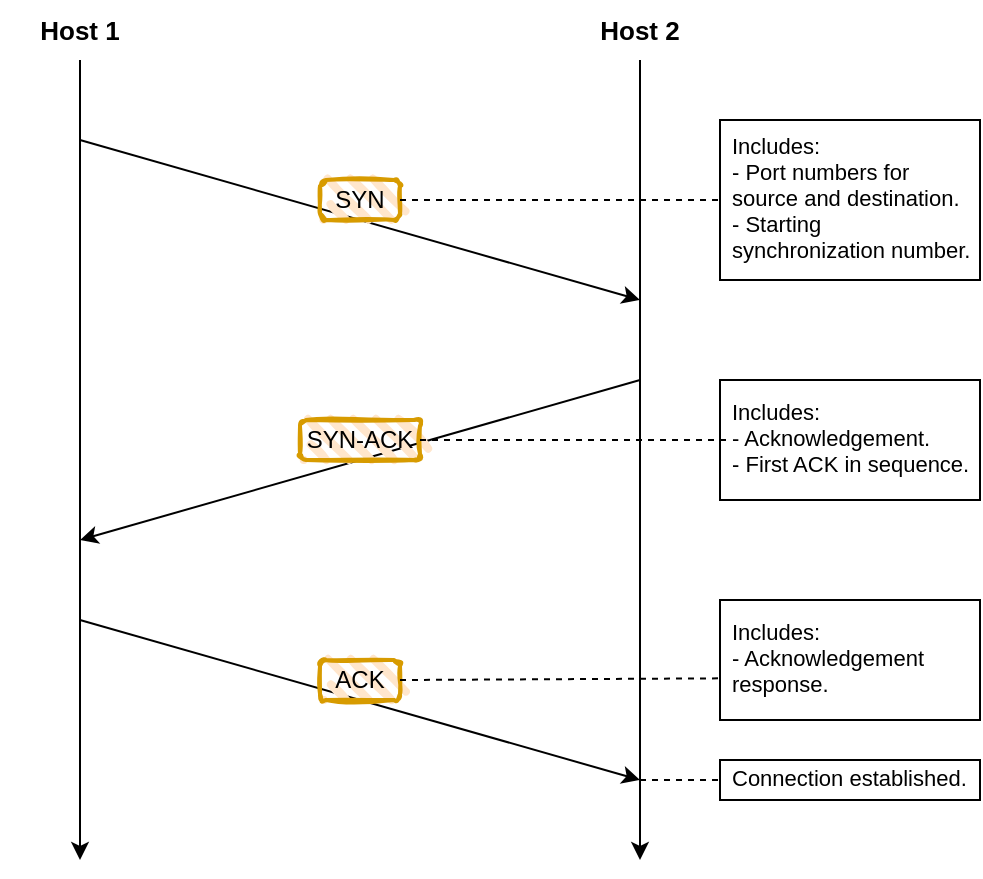 <mxfile version="22.0.8" type="github">
  <diagram name="Page-1" id="Fre9W52nTvGRokObqQ8m">
    <mxGraphModel dx="1050" dy="519" grid="1" gridSize="10" guides="1" tooltips="1" connect="1" arrows="1" fold="1" page="1" pageScale="1" pageWidth="850" pageHeight="1100" math="0" shadow="0">
      <root>
        <mxCell id="0" />
        <mxCell id="1" parent="0" />
        <mxCell id="kQBGNlBiAI49q5CXOrbh-1" value="" style="endArrow=classic;html=1;rounded=0;" parent="1" edge="1">
          <mxGeometry width="50" height="50" relative="1" as="geometry">
            <mxPoint x="160" y="80" as="sourcePoint" />
            <mxPoint x="160" y="480" as="targetPoint" />
          </mxGeometry>
        </mxCell>
        <mxCell id="kQBGNlBiAI49q5CXOrbh-2" value="" style="endArrow=classic;html=1;rounded=0;" parent="1" edge="1">
          <mxGeometry width="50" height="50" relative="1" as="geometry">
            <mxPoint x="440" y="80" as="sourcePoint" />
            <mxPoint x="440" y="480" as="targetPoint" />
          </mxGeometry>
        </mxCell>
        <mxCell id="kQBGNlBiAI49q5CXOrbh-3" value="&lt;div style=&quot;font-size: 13px;&quot;&gt;Host 1&lt;/div&gt;" style="rounded=1;whiteSpace=wrap;html=1;strokeWidth=2;fillWeight=4;hachureGap=8;hachureAngle=45;sketch=1;fontSize=13;fontStyle=1;fillColor=none;strokeColor=none;" parent="1" vertex="1">
          <mxGeometry x="120" y="50" width="80" height="30" as="geometry" />
        </mxCell>
        <mxCell id="kQBGNlBiAI49q5CXOrbh-4" value="Host 2" style="rounded=1;whiteSpace=wrap;html=1;strokeWidth=2;fillWeight=4;hachureGap=8;hachureAngle=45;sketch=1;fontSize=13;fontStyle=1;fillColor=none;strokeColor=none;" parent="1" vertex="1">
          <mxGeometry x="400" y="50" width="80" height="30" as="geometry" />
        </mxCell>
        <mxCell id="kQBGNlBiAI49q5CXOrbh-5" value="" style="endArrow=classic;html=1;rounded=0;" parent="1" edge="1">
          <mxGeometry width="50" height="50" relative="1" as="geometry">
            <mxPoint x="160" y="120" as="sourcePoint" />
            <mxPoint x="440" y="200" as="targetPoint" />
          </mxGeometry>
        </mxCell>
        <mxCell id="kQBGNlBiAI49q5CXOrbh-6" value="" style="endArrow=classic;html=1;rounded=0;" parent="1" edge="1">
          <mxGeometry width="50" height="50" relative="1" as="geometry">
            <mxPoint x="440" y="240" as="sourcePoint" />
            <mxPoint x="160" y="320" as="targetPoint" />
          </mxGeometry>
        </mxCell>
        <mxCell id="kQBGNlBiAI49q5CXOrbh-7" value="" style="endArrow=classic;html=1;rounded=0;" parent="1" edge="1">
          <mxGeometry width="50" height="50" relative="1" as="geometry">
            <mxPoint x="160" y="360" as="sourcePoint" />
            <mxPoint x="440" y="440" as="targetPoint" />
          </mxGeometry>
        </mxCell>
        <mxCell id="kQBGNlBiAI49q5CXOrbh-8" value="&lt;div&gt;SYN&lt;/div&gt;" style="rounded=1;whiteSpace=wrap;html=1;strokeWidth=2;fillWeight=4;hachureGap=8;hachureAngle=45;fillColor=#ffe6cc;sketch=1;strokeColor=#d79b00;" parent="1" vertex="1">
          <mxGeometry x="280" y="140" width="40" height="20" as="geometry" />
        </mxCell>
        <mxCell id="kQBGNlBiAI49q5CXOrbh-10" value="&lt;div&gt;SYN-ACK&lt;/div&gt;" style="rounded=1;whiteSpace=wrap;html=1;strokeWidth=2;fillWeight=4;hachureGap=8;hachureAngle=45;fillColor=#ffe6cc;sketch=1;strokeColor=#d79b00;" parent="1" vertex="1">
          <mxGeometry x="270" y="260" width="60" height="20" as="geometry" />
        </mxCell>
        <mxCell id="kQBGNlBiAI49q5CXOrbh-11" value="ACK" style="rounded=1;whiteSpace=wrap;html=1;strokeWidth=2;fillWeight=4;hachureGap=8;hachureAngle=45;fillColor=#ffe6cc;sketch=1;strokeColor=#d79b00;" parent="1" vertex="1">
          <mxGeometry x="280" y="380" width="40" height="20" as="geometry" />
        </mxCell>
        <mxCell id="kQBGNlBiAI49q5CXOrbh-15" value="&lt;div style=&quot;font-size: 11px;&quot;&gt;Includes:&lt;/div&gt;&lt;div style=&quot;font-size: 11px;&quot;&gt;- Port numbers for source and destination.&lt;/div&gt;&lt;div style=&quot;font-size: 11px;&quot;&gt;- Starting synchronization number.&lt;br style=&quot;font-size: 11px;&quot;&gt;&lt;/div&gt;" style="strokeWidth=1;shadow=0;dashed=0;align=center;html=1;shape=mxgraph.mockup.text.textBox;fontColor=#000000;align=left;fontSize=11;spacingLeft=4;spacingTop=-3;whiteSpace=wrap;strokeColor=#000000;mainText=" parent="1" vertex="1">
          <mxGeometry x="480" y="110" width="130" height="80" as="geometry" />
        </mxCell>
        <mxCell id="kQBGNlBiAI49q5CXOrbh-16" value="&lt;div style=&quot;font-size: 11px;&quot;&gt;Includes:&lt;/div&gt;&lt;div style=&quot;font-size: 11px;&quot;&gt;- Acknowledgement.&lt;/div&gt;&lt;div style=&quot;font-size: 11px;&quot;&gt;- First ACK in sequence.&lt;br&gt;&lt;/div&gt;" style="strokeWidth=1;shadow=0;dashed=0;align=center;html=1;shape=mxgraph.mockup.text.textBox;fontColor=#000000;align=left;fontSize=11;spacingLeft=4;spacingTop=-3;whiteSpace=wrap;strokeColor=#000000;mainText=" parent="1" vertex="1">
          <mxGeometry x="480" y="240" width="130" height="60" as="geometry" />
        </mxCell>
        <mxCell id="kQBGNlBiAI49q5CXOrbh-17" value="&lt;div style=&quot;font-size: 11px;&quot;&gt;Includes:&lt;/div&gt;&lt;div style=&quot;font-size: 11px;&quot;&gt;- Acknowledgement response.&lt;br&gt;&lt;/div&gt;" style="strokeWidth=1;shadow=0;dashed=0;align=center;html=1;shape=mxgraph.mockup.text.textBox;fontColor=#000000;align=left;fontSize=11;spacingLeft=4;spacingTop=-3;whiteSpace=wrap;strokeColor=default;mainText=" parent="1" vertex="1">
          <mxGeometry x="480" y="350" width="130" height="60" as="geometry" />
        </mxCell>
        <mxCell id="kQBGNlBiAI49q5CXOrbh-18" value="&lt;div align=&quot;center&quot;&gt;Connection established.&lt;/div&gt;" style="strokeWidth=1;shadow=0;dashed=0;align=center;html=1;shape=mxgraph.mockup.text.textBox;fontColor=#000000;align=left;fontSize=11;spacingLeft=4;spacingTop=-3;whiteSpace=wrap;strokeColor=#000000;mainText=" parent="1" vertex="1">
          <mxGeometry x="480" y="430" width="130" height="20" as="geometry" />
        </mxCell>
        <mxCell id="kQBGNlBiAI49q5CXOrbh-19" value="" style="endArrow=none;dashed=1;html=1;rounded=0;entryX=-0.003;entryY=0.499;entryDx=0;entryDy=0;entryPerimeter=0;" parent="1" target="kQBGNlBiAI49q5CXOrbh-18" edge="1">
          <mxGeometry width="50" height="50" relative="1" as="geometry">
            <mxPoint x="440" y="440" as="sourcePoint" />
            <mxPoint x="400" y="330" as="targetPoint" />
          </mxGeometry>
        </mxCell>
        <mxCell id="kQBGNlBiAI49q5CXOrbh-20" value="" style="endArrow=none;dashed=1;html=1;rounded=0;entryX=-0.002;entryY=0.653;entryDx=0;entryDy=0;entryPerimeter=0;exitX=1;exitY=0.5;exitDx=0;exitDy=0;" parent="1" source="kQBGNlBiAI49q5CXOrbh-11" target="kQBGNlBiAI49q5CXOrbh-17" edge="1">
          <mxGeometry width="50" height="50" relative="1" as="geometry">
            <mxPoint x="450" y="450" as="sourcePoint" />
            <mxPoint x="489" y="450" as="targetPoint" />
          </mxGeometry>
        </mxCell>
        <mxCell id="kQBGNlBiAI49q5CXOrbh-21" value="" style="endArrow=none;dashed=1;html=1;rounded=0;entryX=0.025;entryY=0.5;entryDx=0;entryDy=0;entryPerimeter=0;exitX=1;exitY=0.5;exitDx=0;exitDy=0;" parent="1" source="kQBGNlBiAI49q5CXOrbh-10" target="kQBGNlBiAI49q5CXOrbh-16" edge="1">
          <mxGeometry width="50" height="50" relative="1" as="geometry">
            <mxPoint x="460" y="460" as="sourcePoint" />
            <mxPoint x="499" y="460" as="targetPoint" />
          </mxGeometry>
        </mxCell>
        <mxCell id="kQBGNlBiAI49q5CXOrbh-22" value="" style="endArrow=none;dashed=1;html=1;rounded=0;exitX=1;exitY=0.5;exitDx=0;exitDy=0;" parent="1" source="kQBGNlBiAI49q5CXOrbh-8" edge="1">
          <mxGeometry width="50" height="50" relative="1" as="geometry">
            <mxPoint x="340" y="280" as="sourcePoint" />
            <mxPoint x="480" y="150" as="targetPoint" />
          </mxGeometry>
        </mxCell>
      </root>
    </mxGraphModel>
  </diagram>
</mxfile>
